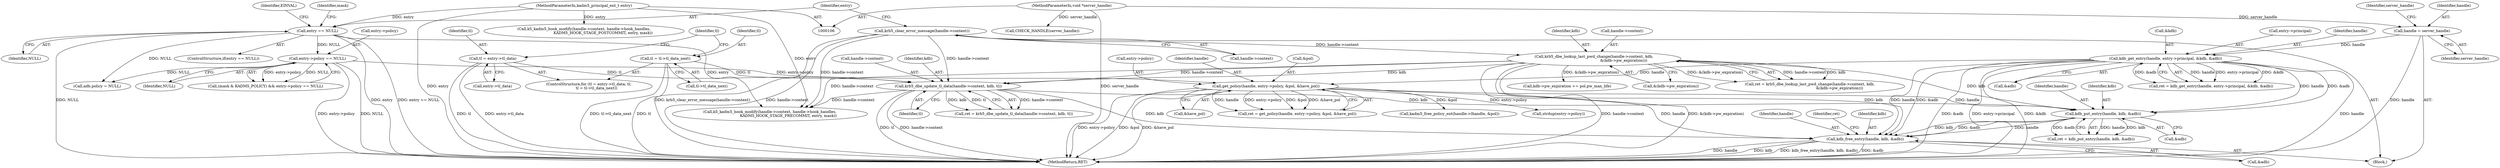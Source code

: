 digraph "0_krb5_b863de7fbf080b15e347a736fdda0a82d42f4f6b_0@API" {
"1000548" [label="(Call,kdb_free_entry(handle, kdb, &adb))"];
"1000232" [label="(Call,kdb_get_entry(handle, entry->principal, &kdb, &adb))"];
"1000123" [label="(Call,handle = server_handle)"];
"1000107" [label="(MethodParameterIn,void *server_handle)"];
"1000252" [label="(Call,get_policy(handle, entry->policy, &pol, &have_pol))"];
"1000187" [label="(Call,entry->policy == NULL)"];
"1000133" [label="(Call,entry == NULL)"];
"1000108" [label="(MethodParameterIn,kadm5_principal_ent_t entry)"];
"1000507" [label="(Call,kdb_put_entry(handle, kdb, &adb))"];
"1000295" [label="(Call,krb5_dbe_lookup_last_pwd_change(handle->context, kdb,\n                                                  &(kdb->pw_expiration)))"];
"1000128" [label="(Call,krb5_clear_error_message(handle->context))"];
"1000454" [label="(Call,krb5_dbe_update_tl_data(handle->context, kdb, tl))"];
"1000446" [label="(Call,tl = tl->tl_data_next)"];
"1000440" [label="(Call,tl = entry->tl_data)"];
"1000125" [label="(Identifier,server_handle)"];
"1000439" [label="(ControlStructure,for (tl = entry->tl_data; tl;\n             tl = tl->tl_data_next))"];
"1000448" [label="(Call,tl->tl_data_next)"];
"1000442" [label="(Call,entry->tl_data)"];
"1000257" [label="(Call,&pol)"];
"1000555" [label="(MethodReturn,RET)"];
"1000239" [label="(Call,&adb)"];
"1000191" [label="(Identifier,NULL)"];
"1000296" [label="(Call,handle->context)"];
"1000554" [label="(Identifier,ret)"];
"1000183" [label="(Call,(mask & KADM5_POLICY) && entry->policy == NULL)"];
"1000254" [label="(Call,entry->policy)"];
"1000253" [label="(Identifier,handle)"];
"1000137" [label="(Identifier,EINVAL)"];
"1000234" [label="(Call,entry->principal)"];
"1000141" [label="(Identifier,mask)"];
"1000517" [label="(Call,k5_kadm5_hook_modify(handle->context, handle->hook_handles,\n                                KADM5_HOOK_STAGE_POSTCOMMIT, entry, mask))"];
"1000446" [label="(Call,tl = tl->tl_data_next)"];
"1000336" [label="(Call,adb.policy = NULL)"];
"1000510" [label="(Call,&adb)"];
"1000123" [label="(Call,handle = server_handle)"];
"1000127" [label="(Identifier,server_handle)"];
"1000300" [label="(Call,&(kdb->pw_expiration))"];
"1000293" [label="(Call,ret = krb5_dbe_lookup_last_pwd_change(handle->context, kdb,\n                                                  &(kdb->pw_expiration)))"];
"1000250" [label="(Call,ret = get_policy(handle, entry->policy, &pol, &have_pol))"];
"1000550" [label="(Identifier,kdb)"];
"1000549" [label="(Identifier,handle)"];
"1000505" [label="(Call,ret = kdb_put_entry(handle, kdb, &adb))"];
"1000536" [label="(Call,kadm5_free_policy_ent(handle->lhandle, &pol))"];
"1000441" [label="(Identifier,tl)"];
"1000454" [label="(Call,krb5_dbe_update_tl_data(handle->context, kdb, tl))"];
"1000129" [label="(Call,handle->context)"];
"1000281" [label="(Call,strdup(entry->policy))"];
"1000440" [label="(Call,tl = entry->tl_data)"];
"1000507" [label="(Call,kdb_put_entry(handle, kdb, &adb))"];
"1000188" [label="(Call,entry->policy)"];
"1000295" [label="(Call,krb5_dbe_lookup_last_pwd_change(handle->context, kdb,\n                                                  &(kdb->pw_expiration)))"];
"1000110" [label="(Block,)"];
"1000126" [label="(Call,CHECK_HANDLE(server_handle))"];
"1000187" [label="(Call,entry->policy == NULL)"];
"1000124" [label="(Identifier,handle)"];
"1000459" [label="(Identifier,tl)"];
"1000259" [label="(Call,&have_pol)"];
"1000299" [label="(Identifier,kdb)"];
"1000252" [label="(Call,get_policy(handle, entry->policy, &pol, &have_pol))"];
"1000548" [label="(Call,kdb_free_entry(handle, kdb, &adb))"];
"1000452" [label="(Call,ret = krb5_dbe_update_tl_data(handle->context, kdb, tl))"];
"1000445" [label="(Identifier,tl)"];
"1000447" [label="(Identifier,tl)"];
"1000508" [label="(Identifier,handle)"];
"1000108" [label="(MethodParameterIn,kadm5_principal_ent_t entry)"];
"1000509" [label="(Identifier,kdb)"];
"1000233" [label="(Identifier,handle)"];
"1000237" [label="(Call,&kdb)"];
"1000134" [label="(Identifier,entry)"];
"1000307" [label="(Call,kdb->pw_expiration += pol.pw_max_life)"];
"1000455" [label="(Call,handle->context)"];
"1000132" [label="(ControlStructure,if(entry == NULL))"];
"1000458" [label="(Identifier,kdb)"];
"1000133" [label="(Call,entry == NULL)"];
"1000230" [label="(Call,ret = kdb_get_entry(handle, entry->principal, &kdb, &adb))"];
"1000551" [label="(Call,&adb)"];
"1000128" [label="(Call,krb5_clear_error_message(handle->context))"];
"1000492" [label="(Call,k5_kadm5_hook_modify(handle->context, handle->hook_handles,\n                               KADM5_HOOK_STAGE_PRECOMMIT, entry, mask))"];
"1000107" [label="(MethodParameterIn,void *server_handle)"];
"1000135" [label="(Identifier,NULL)"];
"1000232" [label="(Call,kdb_get_entry(handle, entry->principal, &kdb, &adb))"];
"1000548" -> "1000110"  [label="AST: "];
"1000548" -> "1000551"  [label="CFG: "];
"1000549" -> "1000548"  [label="AST: "];
"1000550" -> "1000548"  [label="AST: "];
"1000551" -> "1000548"  [label="AST: "];
"1000554" -> "1000548"  [label="CFG: "];
"1000548" -> "1000555"  [label="DDG: kdb"];
"1000548" -> "1000555"  [label="DDG: kdb_free_entry(handle, kdb, &adb)"];
"1000548" -> "1000555"  [label="DDG: &adb"];
"1000548" -> "1000555"  [label="DDG: handle"];
"1000232" -> "1000548"  [label="DDG: handle"];
"1000232" -> "1000548"  [label="DDG: &adb"];
"1000252" -> "1000548"  [label="DDG: handle"];
"1000507" -> "1000548"  [label="DDG: handle"];
"1000507" -> "1000548"  [label="DDG: kdb"];
"1000507" -> "1000548"  [label="DDG: &adb"];
"1000295" -> "1000548"  [label="DDG: kdb"];
"1000454" -> "1000548"  [label="DDG: kdb"];
"1000232" -> "1000230"  [label="AST: "];
"1000232" -> "1000239"  [label="CFG: "];
"1000233" -> "1000232"  [label="AST: "];
"1000234" -> "1000232"  [label="AST: "];
"1000237" -> "1000232"  [label="AST: "];
"1000239" -> "1000232"  [label="AST: "];
"1000230" -> "1000232"  [label="CFG: "];
"1000232" -> "1000555"  [label="DDG: &kdb"];
"1000232" -> "1000555"  [label="DDG: handle"];
"1000232" -> "1000555"  [label="DDG: &adb"];
"1000232" -> "1000555"  [label="DDG: entry->principal"];
"1000232" -> "1000230"  [label="DDG: handle"];
"1000232" -> "1000230"  [label="DDG: entry->principal"];
"1000232" -> "1000230"  [label="DDG: &kdb"];
"1000232" -> "1000230"  [label="DDG: &adb"];
"1000123" -> "1000232"  [label="DDG: handle"];
"1000232" -> "1000252"  [label="DDG: handle"];
"1000232" -> "1000507"  [label="DDG: handle"];
"1000232" -> "1000507"  [label="DDG: &adb"];
"1000123" -> "1000110"  [label="AST: "];
"1000123" -> "1000125"  [label="CFG: "];
"1000124" -> "1000123"  [label="AST: "];
"1000125" -> "1000123"  [label="AST: "];
"1000127" -> "1000123"  [label="CFG: "];
"1000123" -> "1000555"  [label="DDG: handle"];
"1000107" -> "1000123"  [label="DDG: server_handle"];
"1000107" -> "1000106"  [label="AST: "];
"1000107" -> "1000555"  [label="DDG: server_handle"];
"1000107" -> "1000126"  [label="DDG: server_handle"];
"1000252" -> "1000250"  [label="AST: "];
"1000252" -> "1000259"  [label="CFG: "];
"1000253" -> "1000252"  [label="AST: "];
"1000254" -> "1000252"  [label="AST: "];
"1000257" -> "1000252"  [label="AST: "];
"1000259" -> "1000252"  [label="AST: "];
"1000250" -> "1000252"  [label="CFG: "];
"1000252" -> "1000555"  [label="DDG: &have_pol"];
"1000252" -> "1000555"  [label="DDG: entry->policy"];
"1000252" -> "1000555"  [label="DDG: &pol"];
"1000252" -> "1000250"  [label="DDG: handle"];
"1000252" -> "1000250"  [label="DDG: entry->policy"];
"1000252" -> "1000250"  [label="DDG: &pol"];
"1000252" -> "1000250"  [label="DDG: &have_pol"];
"1000187" -> "1000252"  [label="DDG: entry->policy"];
"1000252" -> "1000281"  [label="DDG: entry->policy"];
"1000252" -> "1000507"  [label="DDG: handle"];
"1000252" -> "1000536"  [label="DDG: &pol"];
"1000187" -> "1000183"  [label="AST: "];
"1000187" -> "1000191"  [label="CFG: "];
"1000188" -> "1000187"  [label="AST: "];
"1000191" -> "1000187"  [label="AST: "];
"1000183" -> "1000187"  [label="CFG: "];
"1000187" -> "1000555"  [label="DDG: entry->policy"];
"1000187" -> "1000555"  [label="DDG: NULL"];
"1000187" -> "1000183"  [label="DDG: entry->policy"];
"1000187" -> "1000183"  [label="DDG: NULL"];
"1000133" -> "1000187"  [label="DDG: NULL"];
"1000187" -> "1000336"  [label="DDG: NULL"];
"1000133" -> "1000132"  [label="AST: "];
"1000133" -> "1000135"  [label="CFG: "];
"1000134" -> "1000133"  [label="AST: "];
"1000135" -> "1000133"  [label="AST: "];
"1000137" -> "1000133"  [label="CFG: "];
"1000141" -> "1000133"  [label="CFG: "];
"1000133" -> "1000555"  [label="DDG: entry"];
"1000133" -> "1000555"  [label="DDG: entry == NULL"];
"1000133" -> "1000555"  [label="DDG: NULL"];
"1000108" -> "1000133"  [label="DDG: entry"];
"1000133" -> "1000336"  [label="DDG: NULL"];
"1000133" -> "1000492"  [label="DDG: entry"];
"1000108" -> "1000106"  [label="AST: "];
"1000108" -> "1000555"  [label="DDG: entry"];
"1000108" -> "1000492"  [label="DDG: entry"];
"1000108" -> "1000517"  [label="DDG: entry"];
"1000507" -> "1000505"  [label="AST: "];
"1000507" -> "1000510"  [label="CFG: "];
"1000508" -> "1000507"  [label="AST: "];
"1000509" -> "1000507"  [label="AST: "];
"1000510" -> "1000507"  [label="AST: "];
"1000505" -> "1000507"  [label="CFG: "];
"1000507" -> "1000505"  [label="DDG: handle"];
"1000507" -> "1000505"  [label="DDG: kdb"];
"1000507" -> "1000505"  [label="DDG: &adb"];
"1000295" -> "1000507"  [label="DDG: kdb"];
"1000454" -> "1000507"  [label="DDG: kdb"];
"1000295" -> "1000293"  [label="AST: "];
"1000295" -> "1000300"  [label="CFG: "];
"1000296" -> "1000295"  [label="AST: "];
"1000299" -> "1000295"  [label="AST: "];
"1000300" -> "1000295"  [label="AST: "];
"1000293" -> "1000295"  [label="CFG: "];
"1000295" -> "1000555"  [label="DDG: handle->context"];
"1000295" -> "1000555"  [label="DDG: &(kdb->pw_expiration)"];
"1000295" -> "1000293"  [label="DDG: handle->context"];
"1000295" -> "1000293"  [label="DDG: kdb"];
"1000295" -> "1000293"  [label="DDG: &(kdb->pw_expiration)"];
"1000128" -> "1000295"  [label="DDG: handle->context"];
"1000295" -> "1000307"  [label="DDG: &(kdb->pw_expiration)"];
"1000295" -> "1000454"  [label="DDG: handle->context"];
"1000295" -> "1000454"  [label="DDG: kdb"];
"1000295" -> "1000492"  [label="DDG: handle->context"];
"1000128" -> "1000110"  [label="AST: "];
"1000128" -> "1000129"  [label="CFG: "];
"1000129" -> "1000128"  [label="AST: "];
"1000134" -> "1000128"  [label="CFG: "];
"1000128" -> "1000555"  [label="DDG: handle->context"];
"1000128" -> "1000555"  [label="DDG: krb5_clear_error_message(handle->context)"];
"1000128" -> "1000454"  [label="DDG: handle->context"];
"1000128" -> "1000492"  [label="DDG: handle->context"];
"1000454" -> "1000452"  [label="AST: "];
"1000454" -> "1000459"  [label="CFG: "];
"1000455" -> "1000454"  [label="AST: "];
"1000458" -> "1000454"  [label="AST: "];
"1000459" -> "1000454"  [label="AST: "];
"1000452" -> "1000454"  [label="CFG: "];
"1000454" -> "1000555"  [label="DDG: handle->context"];
"1000454" -> "1000555"  [label="DDG: tl"];
"1000454" -> "1000452"  [label="DDG: handle->context"];
"1000454" -> "1000452"  [label="DDG: kdb"];
"1000454" -> "1000452"  [label="DDG: tl"];
"1000446" -> "1000454"  [label="DDG: tl"];
"1000440" -> "1000454"  [label="DDG: tl"];
"1000454" -> "1000492"  [label="DDG: handle->context"];
"1000446" -> "1000439"  [label="AST: "];
"1000446" -> "1000448"  [label="CFG: "];
"1000447" -> "1000446"  [label="AST: "];
"1000448" -> "1000446"  [label="AST: "];
"1000445" -> "1000446"  [label="CFG: "];
"1000446" -> "1000555"  [label="DDG: tl"];
"1000446" -> "1000555"  [label="DDG: tl->tl_data_next"];
"1000440" -> "1000439"  [label="AST: "];
"1000440" -> "1000442"  [label="CFG: "];
"1000441" -> "1000440"  [label="AST: "];
"1000442" -> "1000440"  [label="AST: "];
"1000445" -> "1000440"  [label="CFG: "];
"1000440" -> "1000555"  [label="DDG: entry->tl_data"];
"1000440" -> "1000555"  [label="DDG: tl"];
}
